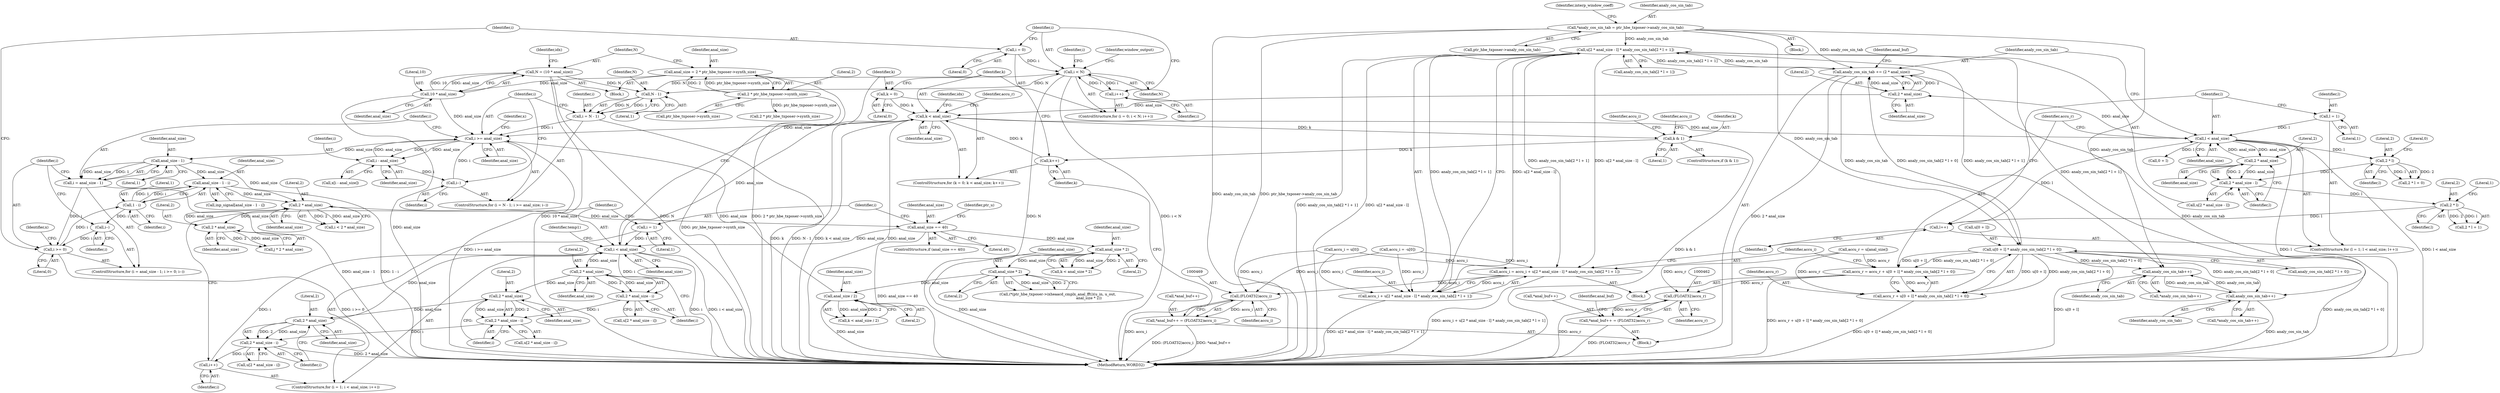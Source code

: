 digraph "0_Android_04e8cd58f075bec5892e369c8deebca9c67e855c_2@array" {
"1000437" [label="(Call,u[2 * anal_size - l] * analy_cos_sin_tab[2 * l + 1])"];
"1000452" [label="(Call,analy_cos_sin_tab += (2 * anal_size))"];
"1000454" [label="(Call,2 * anal_size)"];
"1000410" [label="(Call,l < anal_size)"];
"1000407" [label="(Call,l = 1)"];
"1000413" [label="(Call,l++)"];
"1000448" [label="(Call,2 * l)"];
"1000440" [label="(Call,2 * anal_size - l)"];
"1000441" [label="(Call,2 * anal_size)"];
"1000429" [label="(Call,2 * l)"];
"1000379" [label="(Call,k < anal_size)"];
"1000376" [label="(Call,k = 0)"];
"1000382" [label="(Call,k++)"];
"1000391" [label="(Call,k & 1)"];
"1000327" [label="(Call,i < anal_size)"];
"1000330" [label="(Call,i++)"];
"1000369" [label="(Call,2 * anal_size - i)"];
"1000370" [label="(Call,2 * anal_size)"];
"1000357" [label="(Call,2 * anal_size)"];
"1000343" [label="(Call,2 * anal_size)"];
"1000356" [label="(Call,2 * anal_size - i)"];
"1000342" [label="(Call,2 * anal_size - i)"];
"1000324" [label="(Call,i = 1)"];
"1000319" [label="(Call,anal_size == 40)"];
"1000281" [label="(Call,2 * anal_size)"];
"1000310" [label="(Call,2 * anal_size)"];
"1000234" [label="(Call,anal_size - 1)"];
"1000216" [label="(Call,i >= anal_size)"];
"1000211" [label="(Call,i = N - 1)"];
"1000213" [label="(Call,N - 1)"];
"1000258" [label="(Call,i < N)"];
"1000261" [label="(Call,i++)"];
"1000255" [label="(Call,i = 0)"];
"1000113" [label="(Call,N = (10 * anal_size))"];
"1000115" [label="(Call,10 * anal_size)"];
"1000105" [label="(Call,anal_size = 2 * ptr_hbe_txposer->synth_size)"];
"1000107" [label="(Call,2 * ptr_hbe_txposer->synth_size)"];
"1000219" [label="(Call,i--)"];
"1000228" [label="(Call,i - anal_size)"];
"1000537" [label="(Call,anal_size / 2)"];
"1000524" [label="(Call,anal_size * 2)"];
"1000487" [label="(Call,anal_size * 2)"];
"1000249" [label="(Call,anal_size - 1 - i)"];
"1000251" [label="(Call,1 - i)"];
"1000237" [label="(Call,i >= 0)"];
"1000232" [label="(Call,i = anal_size - 1)"];
"1000240" [label="(Call,i--)"];
"1000420" [label="(Call,u[0 + l] * analy_cos_sin_tab[2 * l + 0])"];
"1000145" [label="(Call,*analy_cos_sin_tab = ptr_hbe_txposer->analy_cos_sin_tab)"];
"1000437" [label="(Call,u[2 * anal_size - l] * analy_cos_sin_tab[2 * l + 1])"];
"1000433" [label="(Call,accu_i = accu_i + u[2 * anal_size - l] * analy_cos_sin_tab[2 * l + 1])"];
"1000435" [label="(Call,accu_i + u[2 * anal_size - l] * analy_cos_sin_tab[2 * l + 1])"];
"1000468" [label="(Call,(FLOAT32)accu_i)"];
"1000464" [label="(Call,*anal_buf++ = (FLOAT32)accu_i)"];
"1000416" [label="(Call,accu_r = accu_r + u[0 + l] * analy_cos_sin_tab[2 * l + 0])"];
"1000418" [label="(Call,accu_r + u[0 + l] * analy_cos_sin_tab[2 * l + 0])"];
"1000461" [label="(Call,(FLOAT32)accu_r)"];
"1000457" [label="(Call,*anal_buf++ = (FLOAT32)accu_r)"];
"1000499" [label="(Call,analy_cos_sin_tab++)"];
"1000510" [label="(Call,analy_cos_sin_tab++)"];
"1000457" [label="(Call,*anal_buf++ = (FLOAT32)accu_r)"];
"1000217" [label="(Identifier,i)"];
"1000440" [label="(Call,2 * anal_size - l)"];
"1000369" [label="(Call,2 * anal_size - i)"];
"1000429" [label="(Call,2 * l)"];
"1000499" [label="(Call,analy_cos_sin_tab++)"];
"1000465" [label="(Call,*anal_buf++)"];
"1000373" [label="(Identifier,i)"];
"1000345" [label="(Identifier,anal_size)"];
"1000320" [label="(Identifier,anal_size)"];
"1000328" [label="(Identifier,i)"];
"1000395" [label="(Identifier,accu_i)"];
"1000346" [label="(Identifier,i)"];
"1000413" [label="(Call,l++)"];
"1000218" [label="(Identifier,anal_size)"];
"1000461" [label="(Call,(FLOAT32)accu_r)"];
"1000108" [label="(Literal,2)"];
"1000509" [label="(Call,*analy_cos_sin_tab++)"];
"1000152" [label="(Identifier,interp_window_coeff)"];
"1000521" [label="(Call,(*(ptr_hbe_txposer->ixheaacd_cmplx_anal_fft))(u_in, u_out,\n                                                      anal_size * 2))"];
"1000463" [label="(Identifier,accu_r)"];
"1000354" [label="(Call,u[2 * anal_size - i])"];
"1000357" [label="(Call,2 * anal_size)"];
"1000259" [label="(Identifier,i)"];
"1000377" [label="(Identifier,k)"];
"1000219" [label="(Call,i--)"];
"1000240" [label="(Call,i--)"];
"1000535" [label="(Call,k < anal_size / 2)"];
"1000186" [label="(Call,2 * ptr_hbe_txposer->synth_size)"];
"1000410" [label="(Call,l < anal_size)"];
"1000131" [label="(Block,)"];
"1000281" [label="(Call,2 * anal_size)"];
"1000107" [label="(Call,2 * ptr_hbe_txposer->synth_size)"];
"1000329" [label="(Identifier,anal_size)"];
"1000386" [label="(Identifier,accu_r)"];
"1000525" [label="(Identifier,anal_size)"];
"1000392" [label="(Identifier,k)"];
"1000384" [label="(Block,)"];
"1000498" [label="(Call,*analy_cos_sin_tab++)"];
"1000385" [label="(Call,accu_r = u[anal_size])"];
"1000114" [label="(Identifier,N)"];
"1000420" [label="(Call,u[0 + l] * analy_cos_sin_tab[2 * l + 0])"];
"1000407" [label="(Call,l = 1)"];
"1000375" [label="(ControlStructure,for (k = 0; k < anal_size; k++))"];
"1000147" [label="(Call,ptr_hbe_txposer->analy_cos_sin_tab)"];
"1000423" [label="(Call,0 + l)"];
"1000251" [label="(Call,1 - i)"];
"1000488" [label="(Identifier,anal_size)"];
"1000539" [label="(Literal,2)"];
"1000464" [label="(Call,*anal_buf++ = (FLOAT32)accu_i)"];
"1000458" [label="(Call,*anal_buf++)"];
"1000371" [label="(Literal,2)"];
"1000447" [label="(Call,2 * l + 1)"];
"1000581" [label="(MethodReturn,WORD32)"];
"1000254" [label="(ControlStructure,for (i = 0; i < N; i++))"];
"1000467" [label="(Identifier,anal_buf)"];
"1000451" [label="(Literal,1)"];
"1000401" [label="(Identifier,accu_i)"];
"1000321" [label="(Literal,40)"];
"1000253" [label="(Identifier,i)"];
"1000441" [label="(Call,2 * anal_size)"];
"1000390" [label="(ControlStructure,if (k & 1))"];
"1000236" [label="(Literal,1)"];
"1000526" [label="(Literal,2)"];
"1000367" [label="(Call,u[2 * anal_size - i])"];
"1000342" [label="(Call,2 * anal_size - i)"];
"1000211" [label="(Call,i = N - 1)"];
"1000432" [label="(Literal,0)"];
"1000113" [label="(Call,N = (10 * anal_size))"];
"1000120" [label="(Identifier,idx)"];
"1000433" [label="(Call,accu_i = accu_i + u[2 * anal_size - l] * analy_cos_sin_tab[2 * l + 1])"];
"1000323" [label="(ControlStructure,for (i = 1; i < anal_size; i++))"];
"1000510" [label="(Call,analy_cos_sin_tab++)"];
"1000437" [label="(Call,u[2 * anal_size - l] * analy_cos_sin_tab[2 * l + 1])"];
"1000444" [label="(Identifier,l)"];
"1000383" [label="(Identifier,k)"];
"1000358" [label="(Literal,2)"];
"1000250" [label="(Identifier,anal_size)"];
"1000326" [label="(Literal,1)"];
"1000382" [label="(Call,k++)"];
"1000232" [label="(Call,i = anal_size - 1)"];
"1000238" [label="(Identifier,i)"];
"1000146" [label="(Identifier,analy_cos_sin_tab)"];
"1000370" [label="(Call,2 * anal_size)"];
"1000359" [label="(Identifier,anal_size)"];
"1000255" [label="(Call,i = 0)"];
"1000456" [label="(Identifier,anal_size)"];
"1000393" [label="(Literal,1)"];
"1000431" [label="(Identifier,l)"];
"1000400" [label="(Call,accu_i = -u[0])"];
"1000376" [label="(Call,k = 0)"];
"1000130" [label="(Identifier,idx)"];
"1000417" [label="(Identifier,accu_r)"];
"1000102" [label="(Block,)"];
"1000430" [label="(Literal,2)"];
"1000415" [label="(Block,)"];
"1000344" [label="(Literal,2)"];
"1000379" [label="(Call,k < anal_size)"];
"1000372" [label="(Identifier,anal_size)"];
"1000414" [label="(Identifier,l)"];
"1000443" [label="(Identifier,anal_size)"];
"1000234" [label="(Call,anal_size - 1)"];
"1000416" [label="(Call,accu_r = accu_r + u[0 + l] * analy_cos_sin_tab[2 * l + 0])"];
"1000249" [label="(Call,anal_size - 1 - i)"];
"1000330" [label="(Call,i++)"];
"1000325" [label="(Identifier,i)"];
"1000485" [label="(Call,k < anal_size * 2)"];
"1000327" [label="(Call,i < anal_size)"];
"1000226" [label="(Call,x[i - anal_size])"];
"1000233" [label="(Identifier,i)"];
"1000237" [label="(Call,i >= 0)"];
"1000277" [label="(Identifier,i)"];
"1000241" [label="(Identifier,i)"];
"1000408" [label="(Identifier,l)"];
"1000257" [label="(Literal,0)"];
"1000145" [label="(Call,*analy_cos_sin_tab = ptr_hbe_txposer->analy_cos_sin_tab)"];
"1000454" [label="(Call,2 * anal_size)"];
"1000411" [label="(Identifier,l)"];
"1000235" [label="(Identifier,anal_size)"];
"1000252" [label="(Literal,1)"];
"1000262" [label="(Identifier,i)"];
"1000335" [label="(Identifier,temp1)"];
"1000449" [label="(Literal,2)"];
"1000116" [label="(Literal,10)"];
"1000470" [label="(Identifier,accu_i)"];
"1000436" [label="(Identifier,accu_i)"];
"1000356" [label="(Call,2 * anal_size - i)"];
"1000381" [label="(Identifier,anal_size)"];
"1000412" [label="(Identifier,anal_size)"];
"1000455" [label="(Literal,2)"];
"1000115" [label="(Call,10 * anal_size)"];
"1000215" [label="(Literal,1)"];
"1000319" [label="(Call,anal_size == 40)"];
"1000231" [label="(ControlStructure,for (i = anal_size - 1; i >= 0; i--))"];
"1000343" [label="(Call,2 * anal_size)"];
"1000445" [label="(Call,analy_cos_sin_tab[2 * l + 1])"];
"1000105" [label="(Call,anal_size = 2 * ptr_hbe_txposer->synth_size)"];
"1000230" [label="(Identifier,anal_size)"];
"1000468" [label="(Call,(FLOAT32)accu_i)"];
"1000210" [label="(ControlStructure,for (i = N - 1; i >= anal_size; i--))"];
"1000391" [label="(Call,k & 1)"];
"1000279" [label="(Call,i < 2 * anal_size)"];
"1000214" [label="(Identifier,N)"];
"1000421" [label="(Call,u[0 + l])"];
"1000331" [label="(Identifier,i)"];
"1000312" [label="(Identifier,anal_size)"];
"1000434" [label="(Identifier,accu_i)"];
"1000418" [label="(Call,accu_r + u[0 + l] * analy_cos_sin_tab[2 * l + 0])"];
"1000282" [label="(Literal,2)"];
"1000220" [label="(Identifier,i)"];
"1000260" [label="(Identifier,N)"];
"1000448" [label="(Call,2 * l)"];
"1000228" [label="(Call,i - anal_size)"];
"1000438" [label="(Call,u[2 * anal_size - l])"];
"1000524" [label="(Call,anal_size * 2)"];
"1000245" [label="(Identifier,x)"];
"1000450" [label="(Identifier,l)"];
"1000380" [label="(Identifier,k)"];
"1000340" [label="(Call,u[2 * anal_size - i])"];
"1000261" [label="(Call,i++)"];
"1000318" [label="(ControlStructure,if (anal_size == 40))"];
"1000256" [label="(Identifier,i)"];
"1000117" [label="(Identifier,anal_size)"];
"1000109" [label="(Call,ptr_hbe_txposer->synth_size)"];
"1000229" [label="(Identifier,i)"];
"1000489" [label="(Literal,2)"];
"1000426" [label="(Call,analy_cos_sin_tab[2 * l + 0])"];
"1000216" [label="(Call,i >= anal_size)"];
"1000475" [label="(Identifier,ptr_u)"];
"1000394" [label="(Call,accu_i = u[0])"];
"1000409" [label="(Literal,1)"];
"1000224" [label="(Identifier,x)"];
"1000360" [label="(Identifier,i)"];
"1000453" [label="(Identifier,analy_cos_sin_tab)"];
"1000311" [label="(Literal,2)"];
"1000538" [label="(Identifier,anal_size)"];
"1000419" [label="(Identifier,accu_r)"];
"1000239" [label="(Literal,0)"];
"1000406" [label="(ControlStructure,for (l = 1; l < anal_size; l++))"];
"1000537" [label="(Call,anal_size / 2)"];
"1000378" [label="(Literal,0)"];
"1000213" [label="(Call,N - 1)"];
"1000324" [label="(Call,i = 1)"];
"1000308" [label="(Call,j * 2 * anal_size)"];
"1000435" [label="(Call,accu_i + u[2 * anal_size - l] * analy_cos_sin_tab[2 * l + 1])"];
"1000442" [label="(Literal,2)"];
"1000428" [label="(Call,2 * l + 0)"];
"1000258" [label="(Call,i < N)"];
"1000212" [label="(Identifier,i)"];
"1000487" [label="(Call,anal_size * 2)"];
"1000460" [label="(Identifier,anal_buf)"];
"1000310" [label="(Call,2 * anal_size)"];
"1000106" [label="(Identifier,anal_size)"];
"1000500" [label="(Identifier,analy_cos_sin_tab)"];
"1000247" [label="(Call,inp_signal[anal_size - 1 - i])"];
"1000283" [label="(Identifier,anal_size)"];
"1000266" [label="(Identifier,window_output)"];
"1000511" [label="(Identifier,analy_cos_sin_tab)"];
"1000452" [label="(Call,analy_cos_sin_tab += (2 * anal_size))"];
"1000437" -> "1000435"  [label="AST: "];
"1000437" -> "1000445"  [label="CFG: "];
"1000438" -> "1000437"  [label="AST: "];
"1000445" -> "1000437"  [label="AST: "];
"1000435" -> "1000437"  [label="CFG: "];
"1000437" -> "1000581"  [label="DDG: u[2 * anal_size - l]"];
"1000437" -> "1000581"  [label="DDG: analy_cos_sin_tab[2 * l + 1]"];
"1000437" -> "1000433"  [label="DDG: u[2 * anal_size - l]"];
"1000437" -> "1000433"  [label="DDG: analy_cos_sin_tab[2 * l + 1]"];
"1000437" -> "1000435"  [label="DDG: u[2 * anal_size - l]"];
"1000437" -> "1000435"  [label="DDG: analy_cos_sin_tab[2 * l + 1]"];
"1000452" -> "1000437"  [label="DDG: analy_cos_sin_tab"];
"1000145" -> "1000437"  [label="DDG: analy_cos_sin_tab"];
"1000437" -> "1000452"  [label="DDG: analy_cos_sin_tab[2 * l + 1]"];
"1000437" -> "1000499"  [label="DDG: analy_cos_sin_tab[2 * l + 1]"];
"1000437" -> "1000510"  [label="DDG: analy_cos_sin_tab[2 * l + 1]"];
"1000452" -> "1000384"  [label="AST: "];
"1000452" -> "1000454"  [label="CFG: "];
"1000453" -> "1000452"  [label="AST: "];
"1000454" -> "1000452"  [label="AST: "];
"1000460" -> "1000452"  [label="CFG: "];
"1000452" -> "1000581"  [label="DDG: analy_cos_sin_tab"];
"1000452" -> "1000581"  [label="DDG: 2 * anal_size"];
"1000452" -> "1000420"  [label="DDG: analy_cos_sin_tab"];
"1000454" -> "1000452"  [label="DDG: 2"];
"1000454" -> "1000452"  [label="DDG: anal_size"];
"1000420" -> "1000452"  [label="DDG: analy_cos_sin_tab[2 * l + 0]"];
"1000145" -> "1000452"  [label="DDG: analy_cos_sin_tab"];
"1000454" -> "1000456"  [label="CFG: "];
"1000455" -> "1000454"  [label="AST: "];
"1000456" -> "1000454"  [label="AST: "];
"1000454" -> "1000379"  [label="DDG: anal_size"];
"1000410" -> "1000454"  [label="DDG: anal_size"];
"1000410" -> "1000406"  [label="AST: "];
"1000410" -> "1000412"  [label="CFG: "];
"1000411" -> "1000410"  [label="AST: "];
"1000412" -> "1000410"  [label="AST: "];
"1000417" -> "1000410"  [label="CFG: "];
"1000453" -> "1000410"  [label="CFG: "];
"1000410" -> "1000581"  [label="DDG: l"];
"1000410" -> "1000581"  [label="DDG: l < anal_size"];
"1000407" -> "1000410"  [label="DDG: l"];
"1000413" -> "1000410"  [label="DDG: l"];
"1000441" -> "1000410"  [label="DDG: anal_size"];
"1000379" -> "1000410"  [label="DDG: anal_size"];
"1000410" -> "1000423"  [label="DDG: l"];
"1000410" -> "1000429"  [label="DDG: l"];
"1000410" -> "1000441"  [label="DDG: anal_size"];
"1000407" -> "1000406"  [label="AST: "];
"1000407" -> "1000409"  [label="CFG: "];
"1000408" -> "1000407"  [label="AST: "];
"1000409" -> "1000407"  [label="AST: "];
"1000411" -> "1000407"  [label="CFG: "];
"1000413" -> "1000406"  [label="AST: "];
"1000413" -> "1000414"  [label="CFG: "];
"1000414" -> "1000413"  [label="AST: "];
"1000411" -> "1000413"  [label="CFG: "];
"1000448" -> "1000413"  [label="DDG: l"];
"1000448" -> "1000447"  [label="AST: "];
"1000448" -> "1000450"  [label="CFG: "];
"1000449" -> "1000448"  [label="AST: "];
"1000450" -> "1000448"  [label="AST: "];
"1000451" -> "1000448"  [label="CFG: "];
"1000448" -> "1000447"  [label="DDG: 2"];
"1000448" -> "1000447"  [label="DDG: l"];
"1000440" -> "1000448"  [label="DDG: l"];
"1000440" -> "1000438"  [label="AST: "];
"1000440" -> "1000444"  [label="CFG: "];
"1000441" -> "1000440"  [label="AST: "];
"1000444" -> "1000440"  [label="AST: "];
"1000438" -> "1000440"  [label="CFG: "];
"1000441" -> "1000440"  [label="DDG: 2"];
"1000441" -> "1000440"  [label="DDG: anal_size"];
"1000429" -> "1000440"  [label="DDG: l"];
"1000441" -> "1000443"  [label="CFG: "];
"1000442" -> "1000441"  [label="AST: "];
"1000443" -> "1000441"  [label="AST: "];
"1000444" -> "1000441"  [label="CFG: "];
"1000429" -> "1000428"  [label="AST: "];
"1000429" -> "1000431"  [label="CFG: "];
"1000430" -> "1000429"  [label="AST: "];
"1000431" -> "1000429"  [label="AST: "];
"1000432" -> "1000429"  [label="CFG: "];
"1000429" -> "1000428"  [label="DDG: 2"];
"1000429" -> "1000428"  [label="DDG: l"];
"1000379" -> "1000375"  [label="AST: "];
"1000379" -> "1000381"  [label="CFG: "];
"1000380" -> "1000379"  [label="AST: "];
"1000381" -> "1000379"  [label="AST: "];
"1000386" -> "1000379"  [label="CFG: "];
"1000130" -> "1000379"  [label="CFG: "];
"1000379" -> "1000581"  [label="DDG: k"];
"1000379" -> "1000581"  [label="DDG: k < anal_size"];
"1000379" -> "1000581"  [label="DDG: anal_size"];
"1000379" -> "1000216"  [label="DDG: anal_size"];
"1000376" -> "1000379"  [label="DDG: k"];
"1000382" -> "1000379"  [label="DDG: k"];
"1000327" -> "1000379"  [label="DDG: anal_size"];
"1000379" -> "1000391"  [label="DDG: k"];
"1000376" -> "1000375"  [label="AST: "];
"1000376" -> "1000378"  [label="CFG: "];
"1000377" -> "1000376"  [label="AST: "];
"1000378" -> "1000376"  [label="AST: "];
"1000380" -> "1000376"  [label="CFG: "];
"1000382" -> "1000375"  [label="AST: "];
"1000382" -> "1000383"  [label="CFG: "];
"1000383" -> "1000382"  [label="AST: "];
"1000380" -> "1000382"  [label="CFG: "];
"1000391" -> "1000382"  [label="DDG: k"];
"1000391" -> "1000390"  [label="AST: "];
"1000391" -> "1000393"  [label="CFG: "];
"1000392" -> "1000391"  [label="AST: "];
"1000393" -> "1000391"  [label="AST: "];
"1000395" -> "1000391"  [label="CFG: "];
"1000401" -> "1000391"  [label="CFG: "];
"1000391" -> "1000581"  [label="DDG: k & 1"];
"1000327" -> "1000323"  [label="AST: "];
"1000327" -> "1000329"  [label="CFG: "];
"1000328" -> "1000327"  [label="AST: "];
"1000329" -> "1000327"  [label="AST: "];
"1000335" -> "1000327"  [label="CFG: "];
"1000377" -> "1000327"  [label="CFG: "];
"1000327" -> "1000581"  [label="DDG: i"];
"1000327" -> "1000581"  [label="DDG: i < anal_size"];
"1000330" -> "1000327"  [label="DDG: i"];
"1000324" -> "1000327"  [label="DDG: i"];
"1000319" -> "1000327"  [label="DDG: anal_size"];
"1000370" -> "1000327"  [label="DDG: anal_size"];
"1000327" -> "1000343"  [label="DDG: anal_size"];
"1000327" -> "1000342"  [label="DDG: i"];
"1000330" -> "1000323"  [label="AST: "];
"1000330" -> "1000331"  [label="CFG: "];
"1000331" -> "1000330"  [label="AST: "];
"1000328" -> "1000330"  [label="CFG: "];
"1000369" -> "1000330"  [label="DDG: i"];
"1000369" -> "1000367"  [label="AST: "];
"1000369" -> "1000373"  [label="CFG: "];
"1000370" -> "1000369"  [label="AST: "];
"1000373" -> "1000369"  [label="AST: "];
"1000367" -> "1000369"  [label="CFG: "];
"1000369" -> "1000581"  [label="DDG: 2 * anal_size"];
"1000370" -> "1000369"  [label="DDG: 2"];
"1000370" -> "1000369"  [label="DDG: anal_size"];
"1000356" -> "1000369"  [label="DDG: i"];
"1000370" -> "1000372"  [label="CFG: "];
"1000371" -> "1000370"  [label="AST: "];
"1000372" -> "1000370"  [label="AST: "];
"1000373" -> "1000370"  [label="CFG: "];
"1000357" -> "1000370"  [label="DDG: anal_size"];
"1000357" -> "1000356"  [label="AST: "];
"1000357" -> "1000359"  [label="CFG: "];
"1000358" -> "1000357"  [label="AST: "];
"1000359" -> "1000357"  [label="AST: "];
"1000360" -> "1000357"  [label="CFG: "];
"1000357" -> "1000356"  [label="DDG: 2"];
"1000357" -> "1000356"  [label="DDG: anal_size"];
"1000343" -> "1000357"  [label="DDG: anal_size"];
"1000343" -> "1000342"  [label="AST: "];
"1000343" -> "1000345"  [label="CFG: "];
"1000344" -> "1000343"  [label="AST: "];
"1000345" -> "1000343"  [label="AST: "];
"1000346" -> "1000343"  [label="CFG: "];
"1000343" -> "1000342"  [label="DDG: 2"];
"1000343" -> "1000342"  [label="DDG: anal_size"];
"1000356" -> "1000354"  [label="AST: "];
"1000356" -> "1000360"  [label="CFG: "];
"1000360" -> "1000356"  [label="AST: "];
"1000354" -> "1000356"  [label="CFG: "];
"1000342" -> "1000356"  [label="DDG: i"];
"1000342" -> "1000340"  [label="AST: "];
"1000342" -> "1000346"  [label="CFG: "];
"1000346" -> "1000342"  [label="AST: "];
"1000340" -> "1000342"  [label="CFG: "];
"1000324" -> "1000323"  [label="AST: "];
"1000324" -> "1000326"  [label="CFG: "];
"1000325" -> "1000324"  [label="AST: "];
"1000326" -> "1000324"  [label="AST: "];
"1000328" -> "1000324"  [label="CFG: "];
"1000319" -> "1000318"  [label="AST: "];
"1000319" -> "1000321"  [label="CFG: "];
"1000320" -> "1000319"  [label="AST: "];
"1000321" -> "1000319"  [label="AST: "];
"1000325" -> "1000319"  [label="CFG: "];
"1000475" -> "1000319"  [label="CFG: "];
"1000319" -> "1000581"  [label="DDG: anal_size == 40"];
"1000281" -> "1000319"  [label="DDG: anal_size"];
"1000319" -> "1000487"  [label="DDG: anal_size"];
"1000281" -> "1000279"  [label="AST: "];
"1000281" -> "1000283"  [label="CFG: "];
"1000282" -> "1000281"  [label="AST: "];
"1000283" -> "1000281"  [label="AST: "];
"1000279" -> "1000281"  [label="CFG: "];
"1000281" -> "1000279"  [label="DDG: 2"];
"1000281" -> "1000279"  [label="DDG: anal_size"];
"1000310" -> "1000281"  [label="DDG: anal_size"];
"1000234" -> "1000281"  [label="DDG: anal_size"];
"1000249" -> "1000281"  [label="DDG: anal_size"];
"1000281" -> "1000310"  [label="DDG: anal_size"];
"1000310" -> "1000308"  [label="AST: "];
"1000310" -> "1000312"  [label="CFG: "];
"1000311" -> "1000310"  [label="AST: "];
"1000312" -> "1000310"  [label="AST: "];
"1000308" -> "1000310"  [label="CFG: "];
"1000310" -> "1000308"  [label="DDG: 2"];
"1000310" -> "1000308"  [label="DDG: anal_size"];
"1000234" -> "1000232"  [label="AST: "];
"1000234" -> "1000236"  [label="CFG: "];
"1000235" -> "1000234"  [label="AST: "];
"1000236" -> "1000234"  [label="AST: "];
"1000232" -> "1000234"  [label="CFG: "];
"1000234" -> "1000232"  [label="DDG: anal_size"];
"1000234" -> "1000232"  [label="DDG: 1"];
"1000216" -> "1000234"  [label="DDG: anal_size"];
"1000234" -> "1000249"  [label="DDG: anal_size"];
"1000216" -> "1000210"  [label="AST: "];
"1000216" -> "1000218"  [label="CFG: "];
"1000217" -> "1000216"  [label="AST: "];
"1000218" -> "1000216"  [label="AST: "];
"1000224" -> "1000216"  [label="CFG: "];
"1000233" -> "1000216"  [label="CFG: "];
"1000216" -> "1000581"  [label="DDG: i >= anal_size"];
"1000211" -> "1000216"  [label="DDG: i"];
"1000219" -> "1000216"  [label="DDG: i"];
"1000115" -> "1000216"  [label="DDG: anal_size"];
"1000228" -> "1000216"  [label="DDG: anal_size"];
"1000537" -> "1000216"  [label="DDG: anal_size"];
"1000216" -> "1000228"  [label="DDG: i"];
"1000216" -> "1000228"  [label="DDG: anal_size"];
"1000211" -> "1000210"  [label="AST: "];
"1000211" -> "1000213"  [label="CFG: "];
"1000212" -> "1000211"  [label="AST: "];
"1000213" -> "1000211"  [label="AST: "];
"1000217" -> "1000211"  [label="CFG: "];
"1000211" -> "1000581"  [label="DDG: N - 1"];
"1000213" -> "1000211"  [label="DDG: N"];
"1000213" -> "1000211"  [label="DDG: 1"];
"1000213" -> "1000215"  [label="CFG: "];
"1000214" -> "1000213"  [label="AST: "];
"1000215" -> "1000213"  [label="AST: "];
"1000258" -> "1000213"  [label="DDG: N"];
"1000113" -> "1000213"  [label="DDG: N"];
"1000213" -> "1000258"  [label="DDG: N"];
"1000258" -> "1000254"  [label="AST: "];
"1000258" -> "1000260"  [label="CFG: "];
"1000259" -> "1000258"  [label="AST: "];
"1000260" -> "1000258"  [label="AST: "];
"1000266" -> "1000258"  [label="CFG: "];
"1000277" -> "1000258"  [label="CFG: "];
"1000258" -> "1000581"  [label="DDG: N"];
"1000258" -> "1000581"  [label="DDG: i < N"];
"1000261" -> "1000258"  [label="DDG: i"];
"1000255" -> "1000258"  [label="DDG: i"];
"1000258" -> "1000261"  [label="DDG: i"];
"1000261" -> "1000254"  [label="AST: "];
"1000261" -> "1000262"  [label="CFG: "];
"1000262" -> "1000261"  [label="AST: "];
"1000259" -> "1000261"  [label="CFG: "];
"1000255" -> "1000254"  [label="AST: "];
"1000255" -> "1000257"  [label="CFG: "];
"1000256" -> "1000255"  [label="AST: "];
"1000257" -> "1000255"  [label="AST: "];
"1000259" -> "1000255"  [label="CFG: "];
"1000113" -> "1000102"  [label="AST: "];
"1000113" -> "1000115"  [label="CFG: "];
"1000114" -> "1000113"  [label="AST: "];
"1000115" -> "1000113"  [label="AST: "];
"1000120" -> "1000113"  [label="CFG: "];
"1000113" -> "1000581"  [label="DDG: N"];
"1000113" -> "1000581"  [label="DDG: 10 * anal_size"];
"1000115" -> "1000113"  [label="DDG: 10"];
"1000115" -> "1000113"  [label="DDG: anal_size"];
"1000115" -> "1000117"  [label="CFG: "];
"1000116" -> "1000115"  [label="AST: "];
"1000117" -> "1000115"  [label="AST: "];
"1000115" -> "1000581"  [label="DDG: anal_size"];
"1000105" -> "1000115"  [label="DDG: anal_size"];
"1000105" -> "1000102"  [label="AST: "];
"1000105" -> "1000107"  [label="CFG: "];
"1000106" -> "1000105"  [label="AST: "];
"1000107" -> "1000105"  [label="AST: "];
"1000114" -> "1000105"  [label="CFG: "];
"1000105" -> "1000581"  [label="DDG: 2 * ptr_hbe_txposer->synth_size"];
"1000107" -> "1000105"  [label="DDG: 2"];
"1000107" -> "1000105"  [label="DDG: ptr_hbe_txposer->synth_size"];
"1000107" -> "1000109"  [label="CFG: "];
"1000108" -> "1000107"  [label="AST: "];
"1000109" -> "1000107"  [label="AST: "];
"1000107" -> "1000581"  [label="DDG: ptr_hbe_txposer->synth_size"];
"1000107" -> "1000186"  [label="DDG: ptr_hbe_txposer->synth_size"];
"1000219" -> "1000210"  [label="AST: "];
"1000219" -> "1000220"  [label="CFG: "];
"1000220" -> "1000219"  [label="AST: "];
"1000217" -> "1000219"  [label="CFG: "];
"1000228" -> "1000219"  [label="DDG: i"];
"1000228" -> "1000226"  [label="AST: "];
"1000228" -> "1000230"  [label="CFG: "];
"1000229" -> "1000228"  [label="AST: "];
"1000230" -> "1000228"  [label="AST: "];
"1000226" -> "1000228"  [label="CFG: "];
"1000537" -> "1000535"  [label="AST: "];
"1000537" -> "1000539"  [label="CFG: "];
"1000538" -> "1000537"  [label="AST: "];
"1000539" -> "1000537"  [label="AST: "];
"1000535" -> "1000537"  [label="CFG: "];
"1000537" -> "1000581"  [label="DDG: anal_size"];
"1000537" -> "1000535"  [label="DDG: anal_size"];
"1000537" -> "1000535"  [label="DDG: 2"];
"1000524" -> "1000537"  [label="DDG: anal_size"];
"1000524" -> "1000521"  [label="AST: "];
"1000524" -> "1000526"  [label="CFG: "];
"1000525" -> "1000524"  [label="AST: "];
"1000526" -> "1000524"  [label="AST: "];
"1000521" -> "1000524"  [label="CFG: "];
"1000524" -> "1000521"  [label="DDG: anal_size"];
"1000524" -> "1000521"  [label="DDG: 2"];
"1000487" -> "1000524"  [label="DDG: anal_size"];
"1000487" -> "1000485"  [label="AST: "];
"1000487" -> "1000489"  [label="CFG: "];
"1000488" -> "1000487"  [label="AST: "];
"1000489" -> "1000487"  [label="AST: "];
"1000485" -> "1000487"  [label="CFG: "];
"1000487" -> "1000581"  [label="DDG: anal_size"];
"1000487" -> "1000485"  [label="DDG: anal_size"];
"1000487" -> "1000485"  [label="DDG: 2"];
"1000249" -> "1000247"  [label="AST: "];
"1000249" -> "1000251"  [label="CFG: "];
"1000250" -> "1000249"  [label="AST: "];
"1000251" -> "1000249"  [label="AST: "];
"1000247" -> "1000249"  [label="CFG: "];
"1000249" -> "1000581"  [label="DDG: 1 - i"];
"1000251" -> "1000249"  [label="DDG: 1"];
"1000251" -> "1000249"  [label="DDG: i"];
"1000251" -> "1000253"  [label="CFG: "];
"1000252" -> "1000251"  [label="AST: "];
"1000253" -> "1000251"  [label="AST: "];
"1000251" -> "1000240"  [label="DDG: i"];
"1000237" -> "1000251"  [label="DDG: i"];
"1000237" -> "1000231"  [label="AST: "];
"1000237" -> "1000239"  [label="CFG: "];
"1000238" -> "1000237"  [label="AST: "];
"1000239" -> "1000237"  [label="AST: "];
"1000245" -> "1000237"  [label="CFG: "];
"1000256" -> "1000237"  [label="CFG: "];
"1000237" -> "1000581"  [label="DDG: i >= 0"];
"1000232" -> "1000237"  [label="DDG: i"];
"1000240" -> "1000237"  [label="DDG: i"];
"1000232" -> "1000231"  [label="AST: "];
"1000233" -> "1000232"  [label="AST: "];
"1000238" -> "1000232"  [label="CFG: "];
"1000232" -> "1000581"  [label="DDG: anal_size - 1"];
"1000240" -> "1000231"  [label="AST: "];
"1000240" -> "1000241"  [label="CFG: "];
"1000241" -> "1000240"  [label="AST: "];
"1000238" -> "1000240"  [label="CFG: "];
"1000420" -> "1000418"  [label="AST: "];
"1000420" -> "1000426"  [label="CFG: "];
"1000421" -> "1000420"  [label="AST: "];
"1000426" -> "1000420"  [label="AST: "];
"1000418" -> "1000420"  [label="CFG: "];
"1000420" -> "1000581"  [label="DDG: analy_cos_sin_tab[2 * l + 0]"];
"1000420" -> "1000581"  [label="DDG: u[0 + l]"];
"1000420" -> "1000416"  [label="DDG: u[0 + l]"];
"1000420" -> "1000416"  [label="DDG: analy_cos_sin_tab[2 * l + 0]"];
"1000420" -> "1000418"  [label="DDG: u[0 + l]"];
"1000420" -> "1000418"  [label="DDG: analy_cos_sin_tab[2 * l + 0]"];
"1000145" -> "1000420"  [label="DDG: analy_cos_sin_tab"];
"1000420" -> "1000499"  [label="DDG: analy_cos_sin_tab[2 * l + 0]"];
"1000420" -> "1000510"  [label="DDG: analy_cos_sin_tab[2 * l + 0]"];
"1000145" -> "1000131"  [label="AST: "];
"1000145" -> "1000147"  [label="CFG: "];
"1000146" -> "1000145"  [label="AST: "];
"1000147" -> "1000145"  [label="AST: "];
"1000152" -> "1000145"  [label="CFG: "];
"1000145" -> "1000581"  [label="DDG: analy_cos_sin_tab"];
"1000145" -> "1000581"  [label="DDG: ptr_hbe_txposer->analy_cos_sin_tab"];
"1000145" -> "1000499"  [label="DDG: analy_cos_sin_tab"];
"1000433" -> "1000415"  [label="AST: "];
"1000433" -> "1000435"  [label="CFG: "];
"1000434" -> "1000433"  [label="AST: "];
"1000435" -> "1000433"  [label="AST: "];
"1000414" -> "1000433"  [label="CFG: "];
"1000433" -> "1000581"  [label="DDG: accu_i + u[2 * anal_size - l] * analy_cos_sin_tab[2 * l + 1]"];
"1000400" -> "1000433"  [label="DDG: accu_i"];
"1000394" -> "1000433"  [label="DDG: accu_i"];
"1000433" -> "1000435"  [label="DDG: accu_i"];
"1000433" -> "1000468"  [label="DDG: accu_i"];
"1000436" -> "1000435"  [label="AST: "];
"1000435" -> "1000581"  [label="DDG: u[2 * anal_size - l] * analy_cos_sin_tab[2 * l + 1]"];
"1000400" -> "1000435"  [label="DDG: accu_i"];
"1000394" -> "1000435"  [label="DDG: accu_i"];
"1000468" -> "1000464"  [label="AST: "];
"1000468" -> "1000470"  [label="CFG: "];
"1000469" -> "1000468"  [label="AST: "];
"1000470" -> "1000468"  [label="AST: "];
"1000464" -> "1000468"  [label="CFG: "];
"1000468" -> "1000581"  [label="DDG: accu_i"];
"1000468" -> "1000464"  [label="DDG: accu_i"];
"1000400" -> "1000468"  [label="DDG: accu_i"];
"1000394" -> "1000468"  [label="DDG: accu_i"];
"1000464" -> "1000384"  [label="AST: "];
"1000465" -> "1000464"  [label="AST: "];
"1000383" -> "1000464"  [label="CFG: "];
"1000464" -> "1000581"  [label="DDG: *anal_buf++"];
"1000464" -> "1000581"  [label="DDG: (FLOAT32)accu_i"];
"1000416" -> "1000415"  [label="AST: "];
"1000416" -> "1000418"  [label="CFG: "];
"1000417" -> "1000416"  [label="AST: "];
"1000418" -> "1000416"  [label="AST: "];
"1000434" -> "1000416"  [label="CFG: "];
"1000416" -> "1000581"  [label="DDG: accu_r + u[0 + l] * analy_cos_sin_tab[2 * l + 0]"];
"1000385" -> "1000416"  [label="DDG: accu_r"];
"1000416" -> "1000418"  [label="DDG: accu_r"];
"1000416" -> "1000461"  [label="DDG: accu_r"];
"1000419" -> "1000418"  [label="AST: "];
"1000418" -> "1000581"  [label="DDG: u[0 + l] * analy_cos_sin_tab[2 * l + 0]"];
"1000385" -> "1000418"  [label="DDG: accu_r"];
"1000461" -> "1000457"  [label="AST: "];
"1000461" -> "1000463"  [label="CFG: "];
"1000462" -> "1000461"  [label="AST: "];
"1000463" -> "1000461"  [label="AST: "];
"1000457" -> "1000461"  [label="CFG: "];
"1000461" -> "1000581"  [label="DDG: accu_r"];
"1000461" -> "1000457"  [label="DDG: accu_r"];
"1000385" -> "1000461"  [label="DDG: accu_r"];
"1000457" -> "1000384"  [label="AST: "];
"1000458" -> "1000457"  [label="AST: "];
"1000467" -> "1000457"  [label="CFG: "];
"1000457" -> "1000581"  [label="DDG: (FLOAT32)accu_r"];
"1000499" -> "1000498"  [label="AST: "];
"1000499" -> "1000500"  [label="CFG: "];
"1000500" -> "1000499"  [label="AST: "];
"1000498" -> "1000499"  [label="CFG: "];
"1000510" -> "1000499"  [label="DDG: analy_cos_sin_tab"];
"1000499" -> "1000510"  [label="DDG: analy_cos_sin_tab"];
"1000510" -> "1000509"  [label="AST: "];
"1000510" -> "1000511"  [label="CFG: "];
"1000511" -> "1000510"  [label="AST: "];
"1000509" -> "1000510"  [label="CFG: "];
"1000510" -> "1000581"  [label="DDG: analy_cos_sin_tab"];
}
